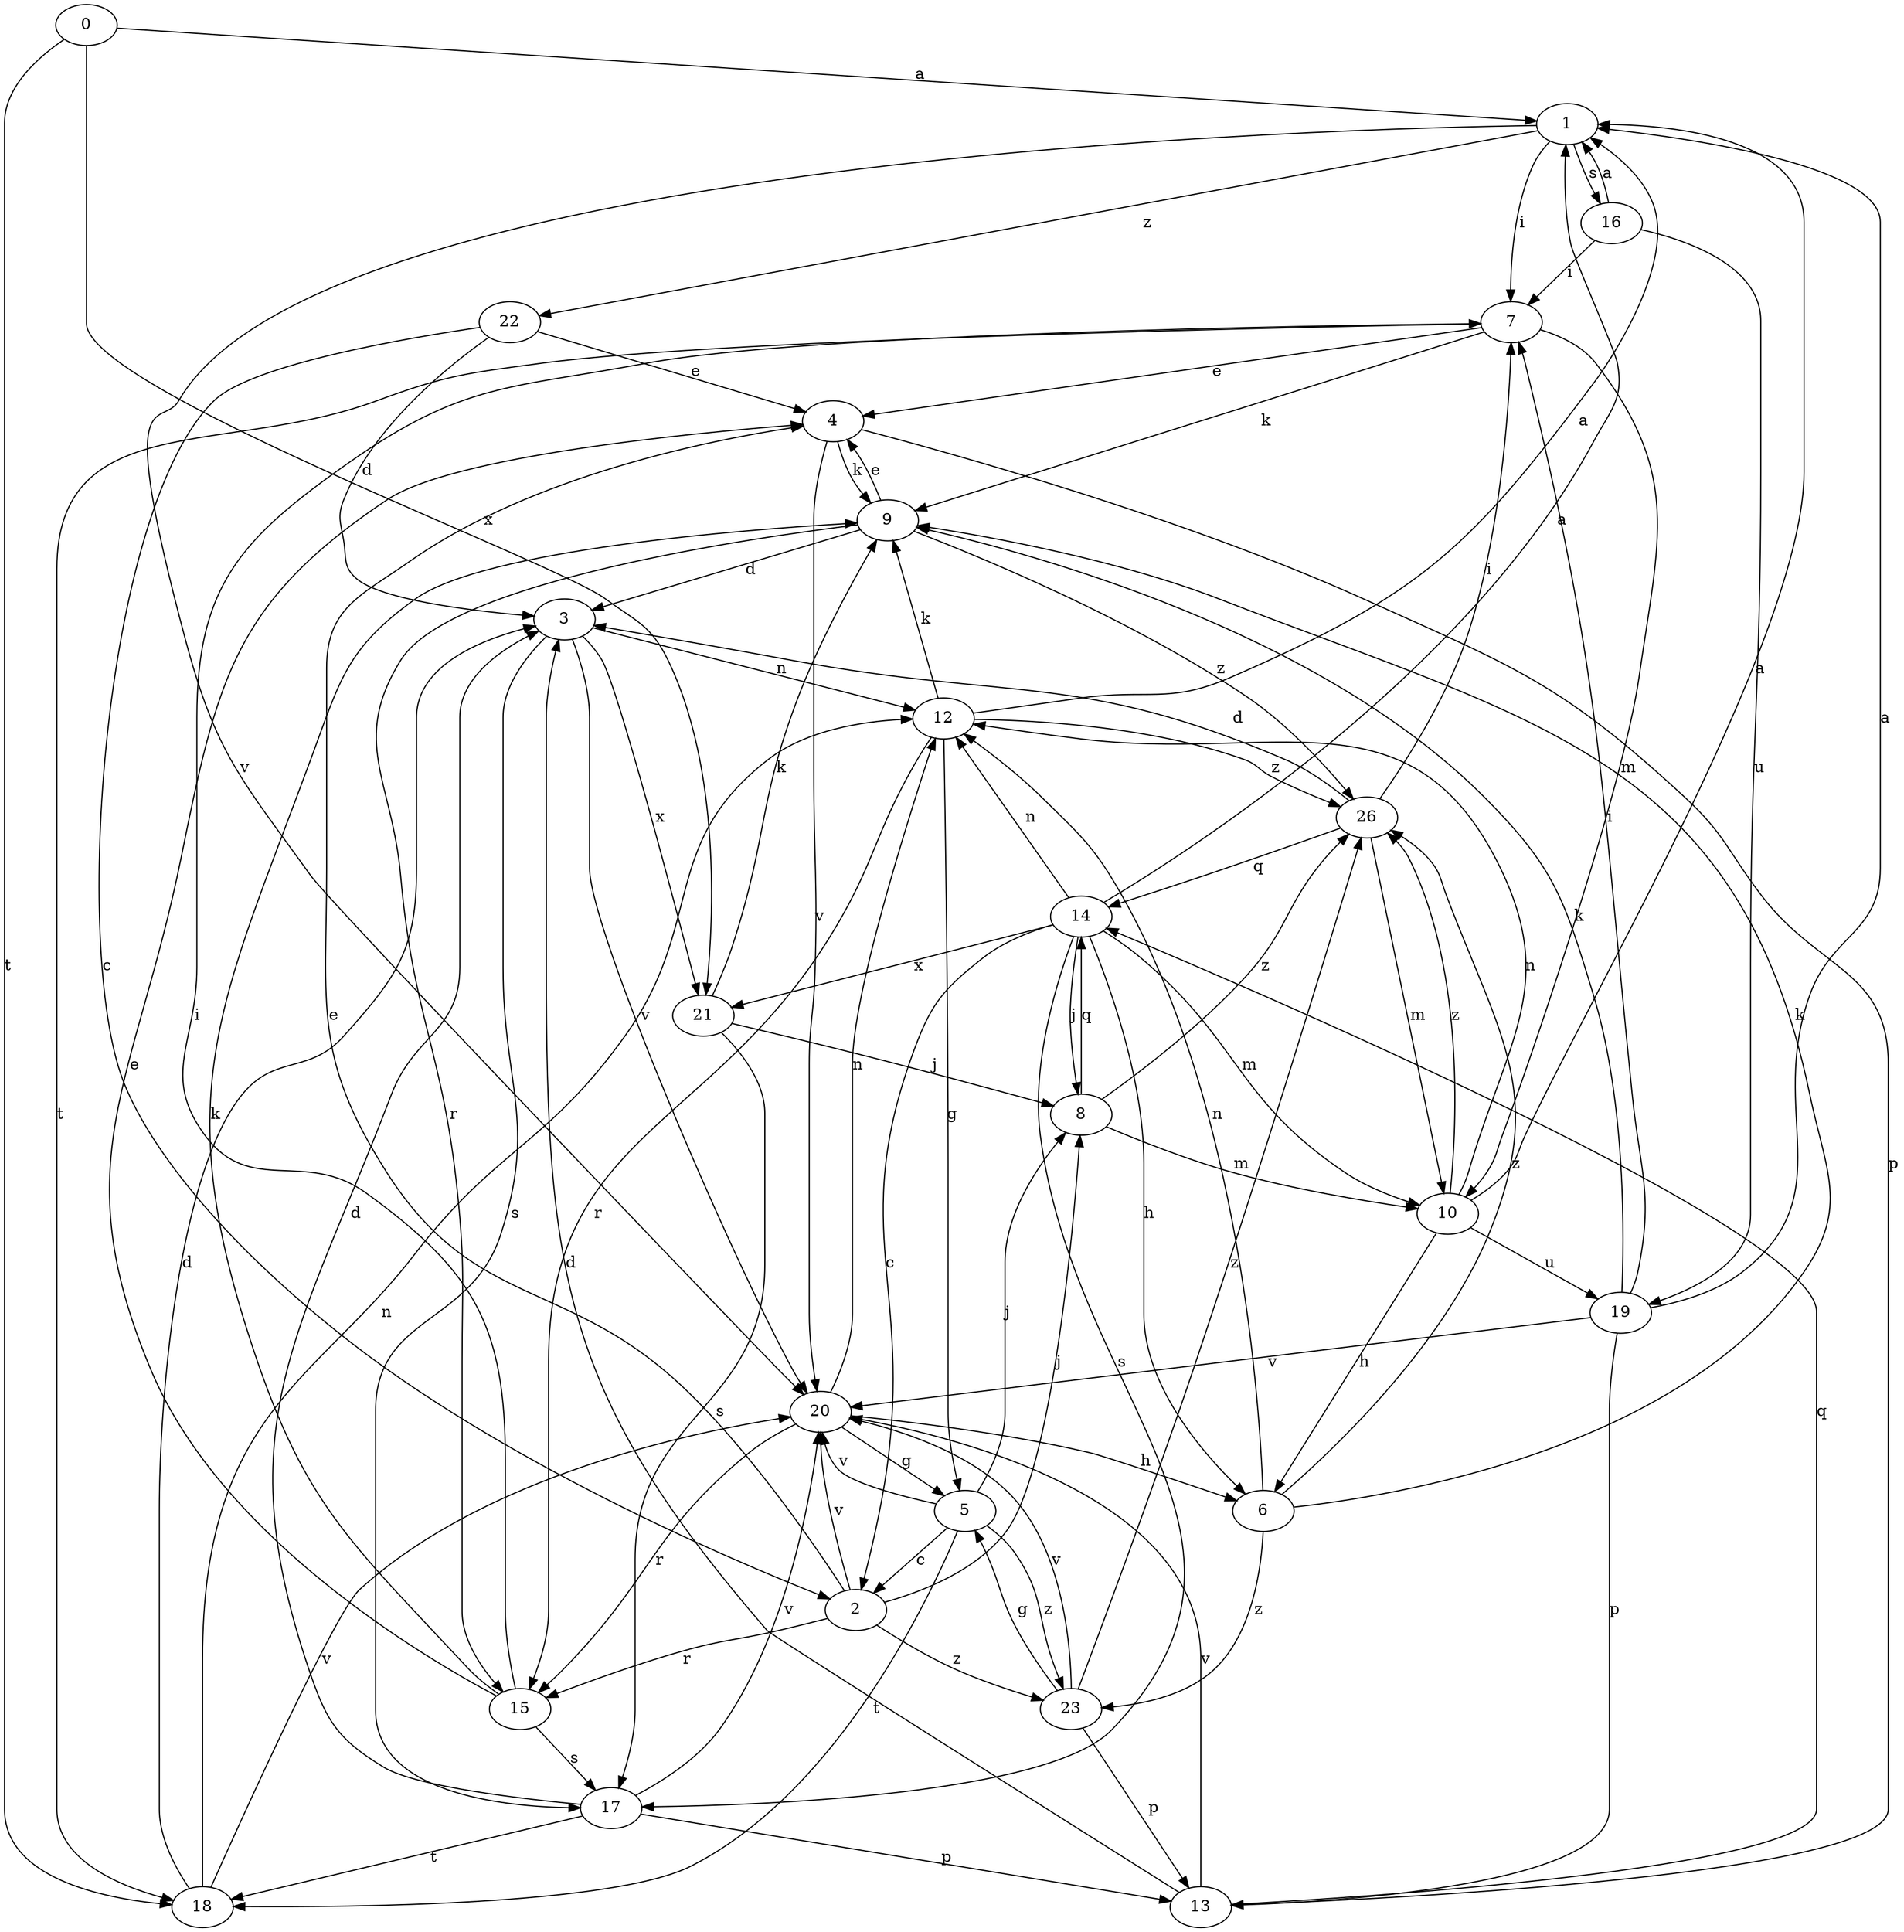 strict digraph  {
0;
1;
2;
3;
4;
5;
6;
7;
8;
9;
10;
12;
13;
14;
15;
16;
17;
18;
19;
20;
21;
22;
23;
26;
0 -> 1  [label=a];
0 -> 18  [label=t];
0 -> 21  [label=x];
1 -> 7  [label=i];
1 -> 16  [label=s];
1 -> 20  [label=v];
1 -> 22  [label=z];
2 -> 4  [label=e];
2 -> 8  [label=j];
2 -> 15  [label=r];
2 -> 20  [label=v];
2 -> 23  [label=z];
3 -> 12  [label=n];
3 -> 17  [label=s];
3 -> 20  [label=v];
3 -> 21  [label=x];
4 -> 9  [label=k];
4 -> 13  [label=p];
4 -> 20  [label=v];
5 -> 2  [label=c];
5 -> 8  [label=j];
5 -> 18  [label=t];
5 -> 20  [label=v];
5 -> 23  [label=z];
6 -> 9  [label=k];
6 -> 12  [label=n];
6 -> 23  [label=z];
6 -> 26  [label=z];
7 -> 4  [label=e];
7 -> 9  [label=k];
7 -> 10  [label=m];
7 -> 18  [label=t];
8 -> 10  [label=m];
8 -> 14  [label=q];
8 -> 26  [label=z];
9 -> 3  [label=d];
9 -> 4  [label=e];
9 -> 15  [label=r];
9 -> 26  [label=z];
10 -> 1  [label=a];
10 -> 6  [label=h];
10 -> 12  [label=n];
10 -> 19  [label=u];
10 -> 26  [label=z];
12 -> 1  [label=a];
12 -> 5  [label=g];
12 -> 9  [label=k];
12 -> 15  [label=r];
12 -> 26  [label=z];
13 -> 3  [label=d];
13 -> 14  [label=q];
13 -> 20  [label=v];
14 -> 1  [label=a];
14 -> 2  [label=c];
14 -> 6  [label=h];
14 -> 8  [label=j];
14 -> 10  [label=m];
14 -> 12  [label=n];
14 -> 17  [label=s];
14 -> 21  [label=x];
15 -> 4  [label=e];
15 -> 7  [label=i];
15 -> 9  [label=k];
15 -> 17  [label=s];
16 -> 1  [label=a];
16 -> 7  [label=i];
16 -> 19  [label=u];
17 -> 3  [label=d];
17 -> 13  [label=p];
17 -> 18  [label=t];
17 -> 20  [label=v];
18 -> 3  [label=d];
18 -> 12  [label=n];
18 -> 20  [label=v];
19 -> 1  [label=a];
19 -> 7  [label=i];
19 -> 9  [label=k];
19 -> 13  [label=p];
19 -> 20  [label=v];
20 -> 5  [label=g];
20 -> 6  [label=h];
20 -> 12  [label=n];
20 -> 15  [label=r];
21 -> 8  [label=j];
21 -> 9  [label=k];
21 -> 17  [label=s];
22 -> 2  [label=c];
22 -> 3  [label=d];
22 -> 4  [label=e];
23 -> 5  [label=g];
23 -> 13  [label=p];
23 -> 20  [label=v];
23 -> 26  [label=z];
26 -> 3  [label=d];
26 -> 7  [label=i];
26 -> 10  [label=m];
26 -> 14  [label=q];
}
